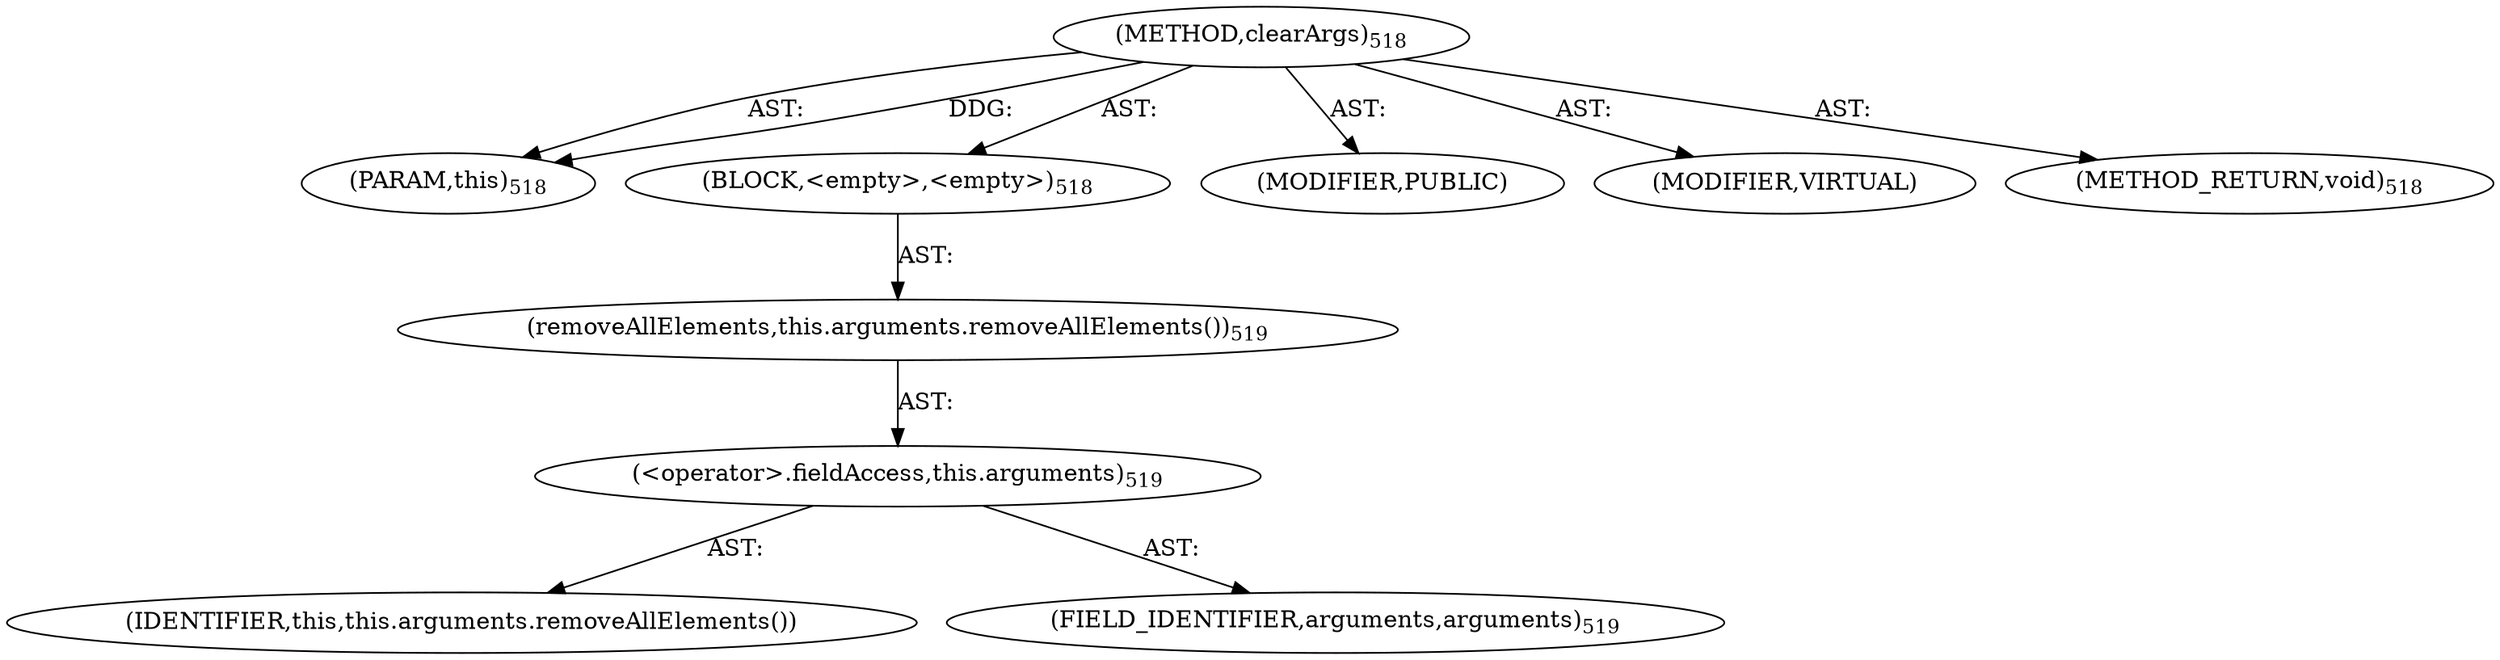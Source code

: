 digraph "clearArgs" {  
"111669149723" [label = <(METHOD,clearArgs)<SUB>518</SUB>> ]
"115964117034" [label = <(PARAM,this)<SUB>518</SUB>> ]
"25769803849" [label = <(BLOCK,&lt;empty&gt;,&lt;empty&gt;)<SUB>518</SUB>> ]
"30064771352" [label = <(removeAllElements,this.arguments.removeAllElements())<SUB>519</SUB>> ]
"30064771353" [label = <(&lt;operator&gt;.fieldAccess,this.arguments)<SUB>519</SUB>> ]
"68719476961" [label = <(IDENTIFIER,this,this.arguments.removeAllElements())> ]
"55834574895" [label = <(FIELD_IDENTIFIER,arguments,arguments)<SUB>519</SUB>> ]
"133143986238" [label = <(MODIFIER,PUBLIC)> ]
"133143986239" [label = <(MODIFIER,VIRTUAL)> ]
"128849018907" [label = <(METHOD_RETURN,void)<SUB>518</SUB>> ]
  "111669149723" -> "115964117034"  [ label = "AST: "] 
  "111669149723" -> "25769803849"  [ label = "AST: "] 
  "111669149723" -> "133143986238"  [ label = "AST: "] 
  "111669149723" -> "133143986239"  [ label = "AST: "] 
  "111669149723" -> "128849018907"  [ label = "AST: "] 
  "25769803849" -> "30064771352"  [ label = "AST: "] 
  "30064771352" -> "30064771353"  [ label = "AST: "] 
  "30064771353" -> "68719476961"  [ label = "AST: "] 
  "30064771353" -> "55834574895"  [ label = "AST: "] 
  "111669149723" -> "115964117034"  [ label = "DDG: "] 
}
